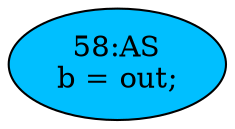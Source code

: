 strict digraph "" {
	node [label="\N"];
	"58:AS"	 [ast="<pyverilog.vparser.ast.Assign object at 0x7f2a7b13ab90>",
		def_var="['b']",
		fillcolor=deepskyblue,
		label="58:AS
b = out;",
		statements="[]",
		style=filled,
		typ=Assign,
		use_var="['out']"];
}
